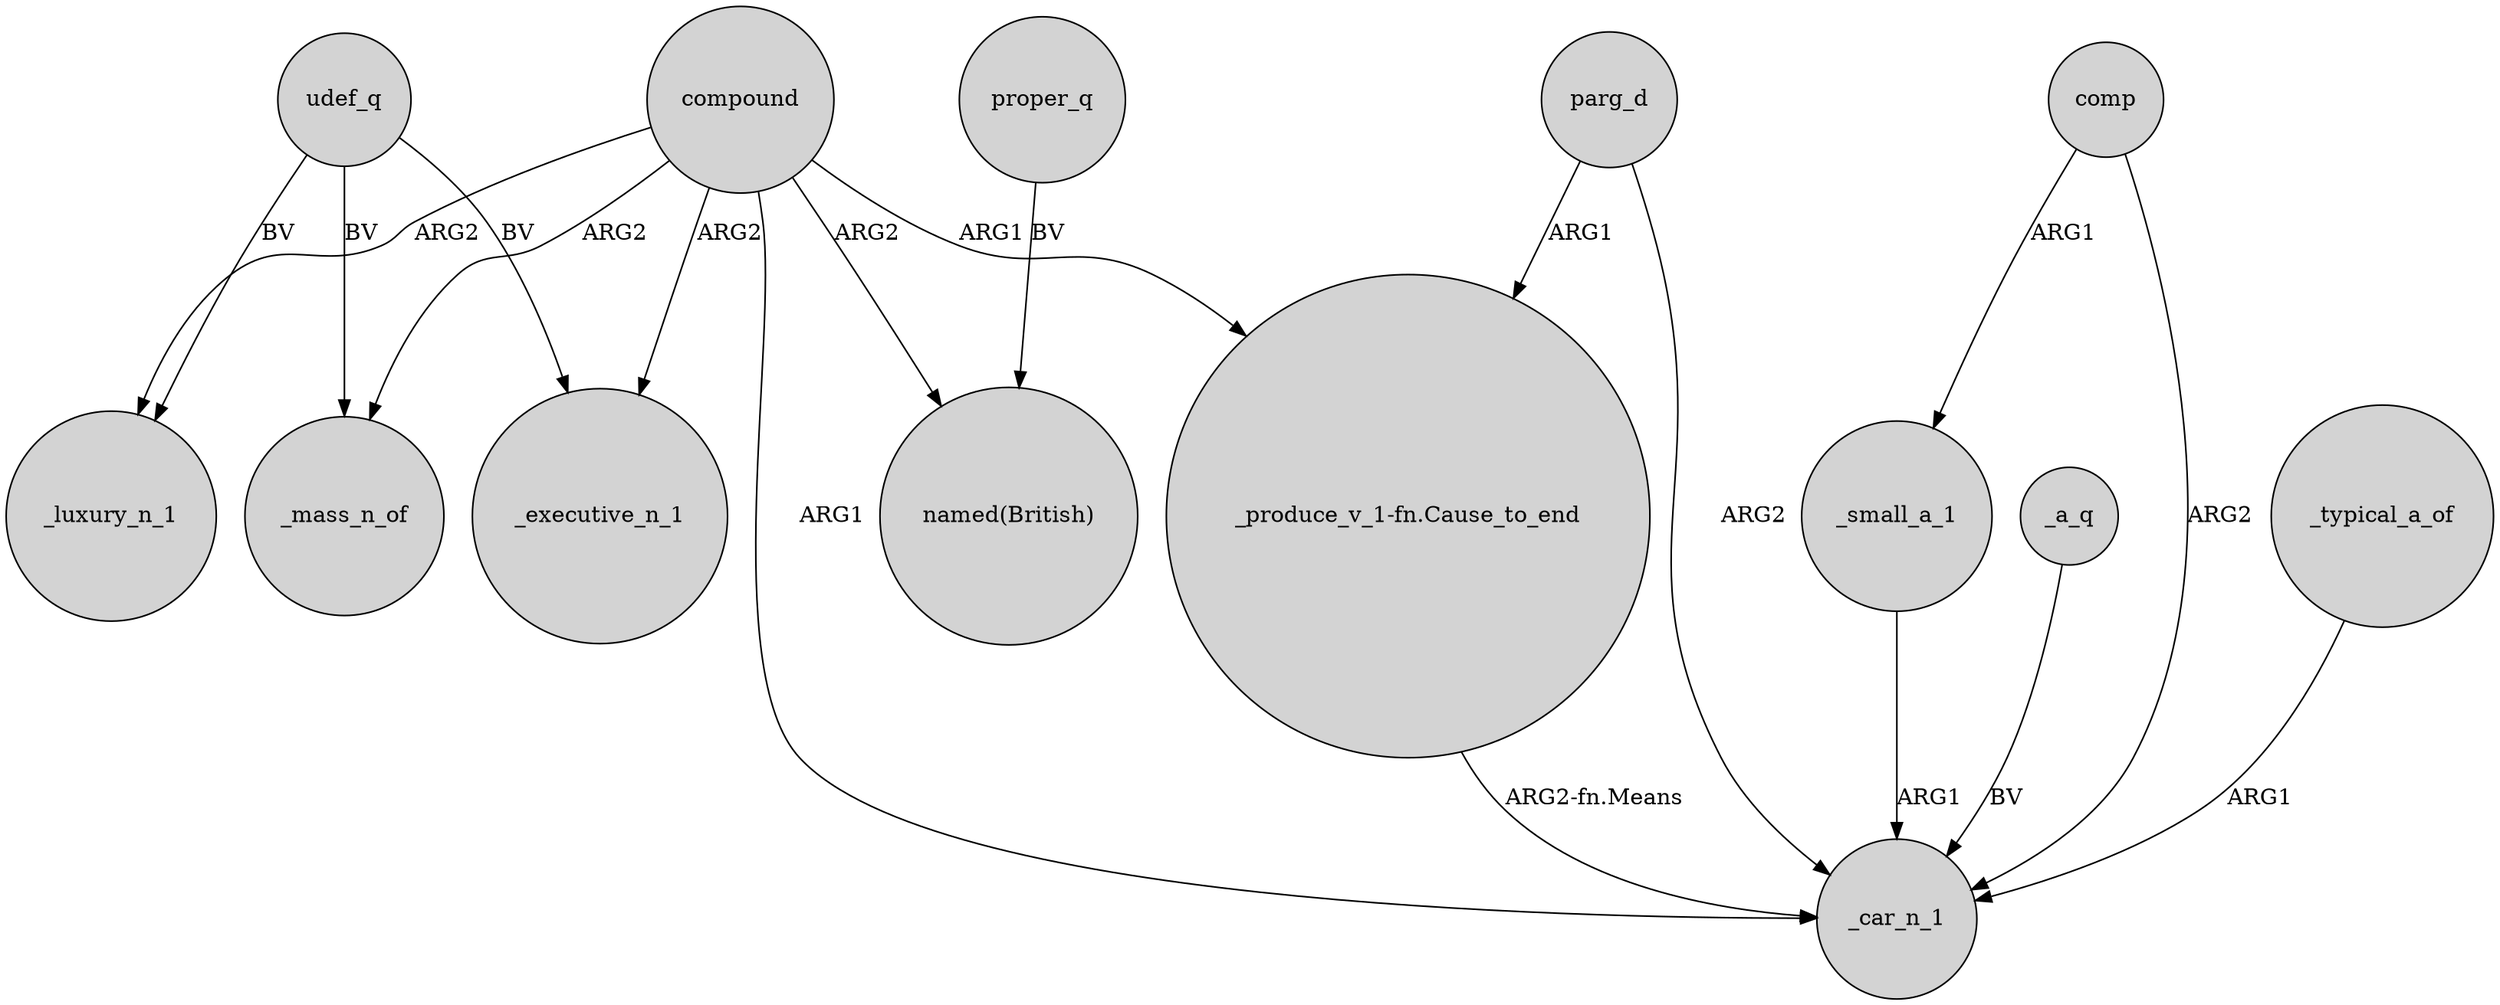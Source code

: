 digraph {
	node [shape=circle style=filled]
	udef_q -> _luxury_n_1 [label=BV]
	comp -> _small_a_1 [label=ARG1]
	proper_q -> "named(British)" [label=BV]
	compound -> "named(British)" [label=ARG2]
	_a_q -> _car_n_1 [label=BV]
	"_produce_v_1-fn.Cause_to_end" -> _car_n_1 [label="ARG2-fn.Means"]
	compound -> _car_n_1 [label=ARG1]
	_small_a_1 -> _car_n_1 [label=ARG1]
	compound -> _mass_n_of [label=ARG2]
	comp -> _car_n_1 [label=ARG2]
	compound -> _luxury_n_1 [label=ARG2]
	parg_d -> _car_n_1 [label=ARG2]
	parg_d -> "_produce_v_1-fn.Cause_to_end" [label=ARG1]
	compound -> "_produce_v_1-fn.Cause_to_end" [label=ARG1]
	compound -> _executive_n_1 [label=ARG2]
	_typical_a_of -> _car_n_1 [label=ARG1]
	udef_q -> _executive_n_1 [label=BV]
	udef_q -> _mass_n_of [label=BV]
}
